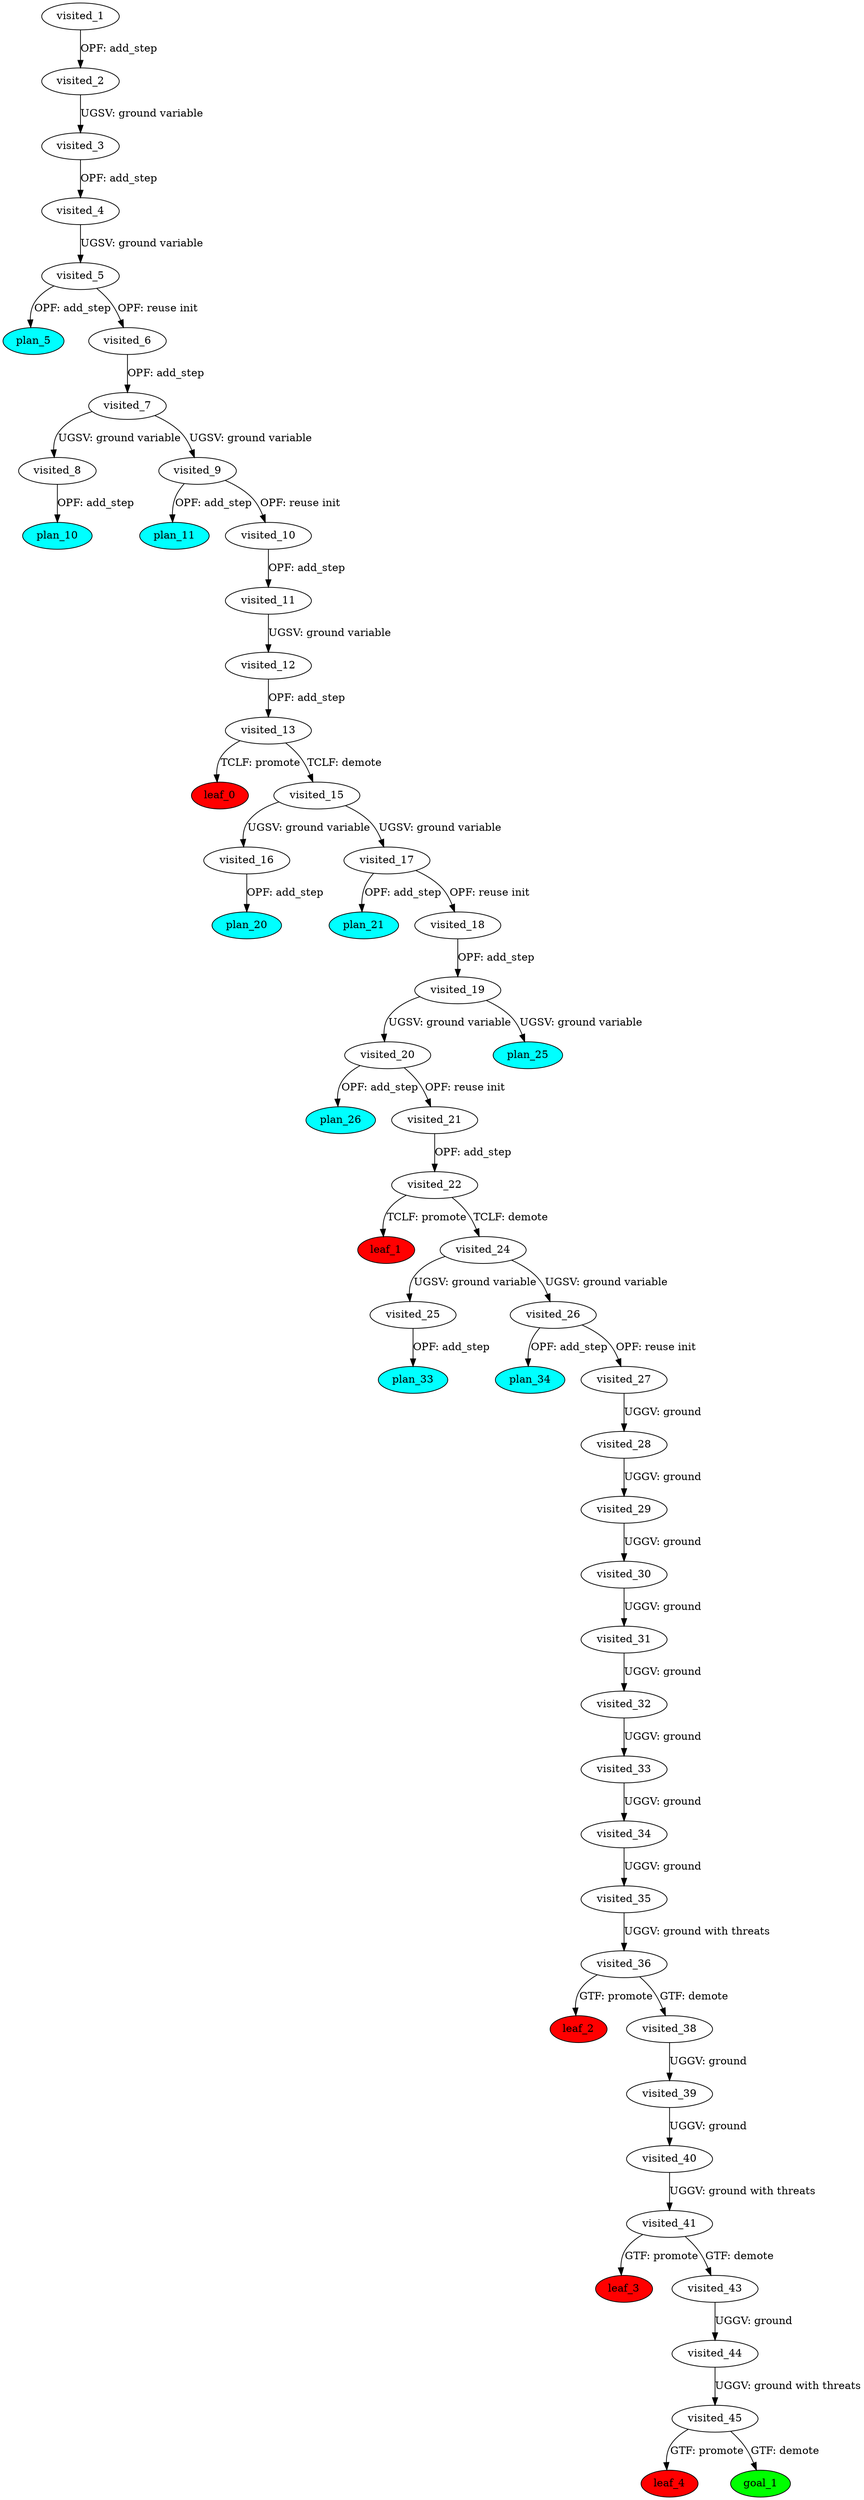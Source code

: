digraph {
	"5072f1cf-5f35-3653-2b3d-c194f40fde9c" [label=plan_0 fillcolor=cyan style=filled]
	"5072f1cf-5f35-3653-2b3d-c194f40fde9c" [label=visited_1 fillcolor=white style=filled]
	"198bc155-1a08-62a4-0ac0-2013c5932dd0" [label=plan_1 fillcolor=cyan style=filled]
	"5072f1cf-5f35-3653-2b3d-c194f40fde9c" -> "198bc155-1a08-62a4-0ac0-2013c5932dd0" [label="OPF: add_step"]
	"198bc155-1a08-62a4-0ac0-2013c5932dd0" [label=visited_2 fillcolor=white style=filled]
	"0848b47e-1aaf-c121-2329-a8933f48b04a" [label=plan_2 fillcolor=cyan style=filled]
	"198bc155-1a08-62a4-0ac0-2013c5932dd0" -> "0848b47e-1aaf-c121-2329-a8933f48b04a" [label="UGSV: ground variable"]
	"0848b47e-1aaf-c121-2329-a8933f48b04a" [label=visited_3 fillcolor=white style=filled]
	"3e823d10-6119-a6c0-1474-4f752b5fc389" [label=plan_3 fillcolor=cyan style=filled]
	"0848b47e-1aaf-c121-2329-a8933f48b04a" -> "3e823d10-6119-a6c0-1474-4f752b5fc389" [label="OPF: add_step"]
	"3e823d10-6119-a6c0-1474-4f752b5fc389" [label=visited_4 fillcolor=white style=filled]
	"5f31f8e8-2f9c-0fa5-6e3b-d57294f45132" [label=plan_4 fillcolor=cyan style=filled]
	"3e823d10-6119-a6c0-1474-4f752b5fc389" -> "5f31f8e8-2f9c-0fa5-6e3b-d57294f45132" [label="UGSV: ground variable"]
	"5f31f8e8-2f9c-0fa5-6e3b-d57294f45132" [label=visited_5 fillcolor=white style=filled]
	"b01c8e5a-d2dd-15c7-b2a7-20d4bfb08eec" [label=plan_5 fillcolor=cyan style=filled]
	"5f31f8e8-2f9c-0fa5-6e3b-d57294f45132" -> "b01c8e5a-d2dd-15c7-b2a7-20d4bfb08eec" [label="OPF: add_step"]
	"2f516fe6-65bd-e9f1-d603-c492349a95d0" [label=plan_6 fillcolor=cyan style=filled]
	"5f31f8e8-2f9c-0fa5-6e3b-d57294f45132" -> "2f516fe6-65bd-e9f1-d603-c492349a95d0" [label="OPF: reuse init"]
	"2f516fe6-65bd-e9f1-d603-c492349a95d0" [label=visited_6 fillcolor=white style=filled]
	"8bd0e287-b65a-8e0f-b9b9-bde3f7107193" [label=plan_7 fillcolor=cyan style=filled]
	"2f516fe6-65bd-e9f1-d603-c492349a95d0" -> "8bd0e287-b65a-8e0f-b9b9-bde3f7107193" [label="OPF: add_step"]
	"8bd0e287-b65a-8e0f-b9b9-bde3f7107193" [label=visited_7 fillcolor=white style=filled]
	"c9abc218-1f09-ea28-49c9-c5f8e4d6a677" [label=plan_8 fillcolor=cyan style=filled]
	"8bd0e287-b65a-8e0f-b9b9-bde3f7107193" -> "c9abc218-1f09-ea28-49c9-c5f8e4d6a677" [label="UGSV: ground variable"]
	"c76b3113-f162-77bb-369b-c1c3f9aa5c86" [label=plan_9 fillcolor=cyan style=filled]
	"8bd0e287-b65a-8e0f-b9b9-bde3f7107193" -> "c76b3113-f162-77bb-369b-c1c3f9aa5c86" [label="UGSV: ground variable"]
	"c9abc218-1f09-ea28-49c9-c5f8e4d6a677" [label=visited_8 fillcolor=white style=filled]
	"430afae7-66c2-1a4e-0630-1c6dc97e412d" [label=plan_10 fillcolor=cyan style=filled]
	"c9abc218-1f09-ea28-49c9-c5f8e4d6a677" -> "430afae7-66c2-1a4e-0630-1c6dc97e412d" [label="OPF: add_step"]
	"c76b3113-f162-77bb-369b-c1c3f9aa5c86" [label=visited_9 fillcolor=white style=filled]
	"23a12d58-10fb-27b3-c8be-5c5bc9f42638" [label=plan_11 fillcolor=cyan style=filled]
	"c76b3113-f162-77bb-369b-c1c3f9aa5c86" -> "23a12d58-10fb-27b3-c8be-5c5bc9f42638" [label="OPF: add_step"]
	"c321589b-302d-5c20-4ed0-d8bde8d7b4cf" [label=plan_12 fillcolor=cyan style=filled]
	"c76b3113-f162-77bb-369b-c1c3f9aa5c86" -> "c321589b-302d-5c20-4ed0-d8bde8d7b4cf" [label="OPF: reuse init"]
	"c321589b-302d-5c20-4ed0-d8bde8d7b4cf" [label=visited_10 fillcolor=white style=filled]
	"f42ebe7f-f3e3-0865-8c6a-90c53224ccc9" [label=plan_13 fillcolor=cyan style=filled]
	"c321589b-302d-5c20-4ed0-d8bde8d7b4cf" -> "f42ebe7f-f3e3-0865-8c6a-90c53224ccc9" [label="OPF: add_step"]
	"f42ebe7f-f3e3-0865-8c6a-90c53224ccc9" [label=visited_11 fillcolor=white style=filled]
	"9719d732-9bb5-3856-29a0-a4bd79cb4070" [label=plan_14 fillcolor=cyan style=filled]
	"f42ebe7f-f3e3-0865-8c6a-90c53224ccc9" -> "9719d732-9bb5-3856-29a0-a4bd79cb4070" [label="UGSV: ground variable"]
	"9719d732-9bb5-3856-29a0-a4bd79cb4070" [label=visited_12 fillcolor=white style=filled]
	"016b222f-062c-a4ea-4451-2c655accfd1d" [label=plan_15 fillcolor=cyan style=filled]
	"9719d732-9bb5-3856-29a0-a4bd79cb4070" -> "016b222f-062c-a4ea-4451-2c655accfd1d" [label="OPF: add_step"]
	"016b222f-062c-a4ea-4451-2c655accfd1d" [label=visited_13 fillcolor=white style=filled]
	"206771b8-3db1-7258-e909-855433082cb5" [label=plan_16 fillcolor=cyan style=filled]
	"016b222f-062c-a4ea-4451-2c655accfd1d" -> "206771b8-3db1-7258-e909-855433082cb5" [label="TCLF: promote"]
	"08485159-6240-a4e5-2a9d-ba8aea66cf46" [label=plan_17 fillcolor=cyan style=filled]
	"016b222f-062c-a4ea-4451-2c655accfd1d" -> "08485159-6240-a4e5-2a9d-ba8aea66cf46" [label="TCLF: demote"]
	"206771b8-3db1-7258-e909-855433082cb5" [label=visited_14 fillcolor=white style=filled]
	"206771b8-3db1-7258-e909-855433082cb5" [label=leaf_0 fillcolor=red style=filled]
	"08485159-6240-a4e5-2a9d-ba8aea66cf46" [label=visited_15 fillcolor=white style=filled]
	"e9a43272-b578-e6da-3200-c7684bc43d1b" [label=plan_18 fillcolor=cyan style=filled]
	"08485159-6240-a4e5-2a9d-ba8aea66cf46" -> "e9a43272-b578-e6da-3200-c7684bc43d1b" [label="UGSV: ground variable"]
	"bf2c8f61-4e2a-bbaa-2717-83c6a7e48225" [label=plan_19 fillcolor=cyan style=filled]
	"08485159-6240-a4e5-2a9d-ba8aea66cf46" -> "bf2c8f61-4e2a-bbaa-2717-83c6a7e48225" [label="UGSV: ground variable"]
	"e9a43272-b578-e6da-3200-c7684bc43d1b" [label=visited_16 fillcolor=white style=filled]
	"9fbe3bfc-802b-80c0-e1c6-d705ce06547a" [label=plan_20 fillcolor=cyan style=filled]
	"e9a43272-b578-e6da-3200-c7684bc43d1b" -> "9fbe3bfc-802b-80c0-e1c6-d705ce06547a" [label="OPF: add_step"]
	"bf2c8f61-4e2a-bbaa-2717-83c6a7e48225" [label=visited_17 fillcolor=white style=filled]
	"59a6687c-a3a8-ee90-6090-dcec4b88589e" [label=plan_21 fillcolor=cyan style=filled]
	"bf2c8f61-4e2a-bbaa-2717-83c6a7e48225" -> "59a6687c-a3a8-ee90-6090-dcec4b88589e" [label="OPF: add_step"]
	"8e17666b-9760-384e-79dd-2526aadd78f7" [label=plan_22 fillcolor=cyan style=filled]
	"bf2c8f61-4e2a-bbaa-2717-83c6a7e48225" -> "8e17666b-9760-384e-79dd-2526aadd78f7" [label="OPF: reuse init"]
	"8e17666b-9760-384e-79dd-2526aadd78f7" [label=visited_18 fillcolor=white style=filled]
	"de75e724-8edd-7a88-3831-67fe65faeb7f" [label=plan_23 fillcolor=cyan style=filled]
	"8e17666b-9760-384e-79dd-2526aadd78f7" -> "de75e724-8edd-7a88-3831-67fe65faeb7f" [label="OPF: add_step"]
	"de75e724-8edd-7a88-3831-67fe65faeb7f" [label=visited_19 fillcolor=white style=filled]
	"7777eeac-606a-291e-a49d-b1ededad3695" [label=plan_24 fillcolor=cyan style=filled]
	"de75e724-8edd-7a88-3831-67fe65faeb7f" -> "7777eeac-606a-291e-a49d-b1ededad3695" [label="UGSV: ground variable"]
	"982c650f-475f-68d6-ac2a-a2340ebe1a21" [label=plan_25 fillcolor=cyan style=filled]
	"de75e724-8edd-7a88-3831-67fe65faeb7f" -> "982c650f-475f-68d6-ac2a-a2340ebe1a21" [label="UGSV: ground variable"]
	"7777eeac-606a-291e-a49d-b1ededad3695" [label=visited_20 fillcolor=white style=filled]
	"8abad6fd-39fd-a214-4a3b-c392c2ad5365" [label=plan_26 fillcolor=cyan style=filled]
	"7777eeac-606a-291e-a49d-b1ededad3695" -> "8abad6fd-39fd-a214-4a3b-c392c2ad5365" [label="OPF: add_step"]
	"0c246d51-d4a3-2fa9-2907-b19247897b0c" [label=plan_27 fillcolor=cyan style=filled]
	"7777eeac-606a-291e-a49d-b1ededad3695" -> "0c246d51-d4a3-2fa9-2907-b19247897b0c" [label="OPF: reuse init"]
	"0c246d51-d4a3-2fa9-2907-b19247897b0c" [label=visited_21 fillcolor=white style=filled]
	"2d6fe18d-302f-3d41-9fd6-362f9076ae4b" [label=plan_28 fillcolor=cyan style=filled]
	"0c246d51-d4a3-2fa9-2907-b19247897b0c" -> "2d6fe18d-302f-3d41-9fd6-362f9076ae4b" [label="OPF: add_step"]
	"2d6fe18d-302f-3d41-9fd6-362f9076ae4b" [label=visited_22 fillcolor=white style=filled]
	"b7d0d6a7-76c5-f618-e128-20d5e0e22d0d" [label=plan_29 fillcolor=cyan style=filled]
	"2d6fe18d-302f-3d41-9fd6-362f9076ae4b" -> "b7d0d6a7-76c5-f618-e128-20d5e0e22d0d" [label="TCLF: promote"]
	"24f3f367-a6cc-b7b7-8e77-1b2461b0e190" [label=plan_30 fillcolor=cyan style=filled]
	"2d6fe18d-302f-3d41-9fd6-362f9076ae4b" -> "24f3f367-a6cc-b7b7-8e77-1b2461b0e190" [label="TCLF: demote"]
	"b7d0d6a7-76c5-f618-e128-20d5e0e22d0d" [label=visited_23 fillcolor=white style=filled]
	"b7d0d6a7-76c5-f618-e128-20d5e0e22d0d" [label=leaf_1 fillcolor=red style=filled]
	"24f3f367-a6cc-b7b7-8e77-1b2461b0e190" [label=visited_24 fillcolor=white style=filled]
	"a0f38edb-81d9-566e-dc99-a80cc3d8e98b" [label=plan_31 fillcolor=cyan style=filled]
	"24f3f367-a6cc-b7b7-8e77-1b2461b0e190" -> "a0f38edb-81d9-566e-dc99-a80cc3d8e98b" [label="UGSV: ground variable"]
	"67c9f090-8dcc-396b-256d-d1dd05c3c322" [label=plan_32 fillcolor=cyan style=filled]
	"24f3f367-a6cc-b7b7-8e77-1b2461b0e190" -> "67c9f090-8dcc-396b-256d-d1dd05c3c322" [label="UGSV: ground variable"]
	"a0f38edb-81d9-566e-dc99-a80cc3d8e98b" [label=visited_25 fillcolor=white style=filled]
	"dcb3c7b0-ee2b-2bbb-aa15-8f57b2c8b79c" [label=plan_33 fillcolor=cyan style=filled]
	"a0f38edb-81d9-566e-dc99-a80cc3d8e98b" -> "dcb3c7b0-ee2b-2bbb-aa15-8f57b2c8b79c" [label="OPF: add_step"]
	"67c9f090-8dcc-396b-256d-d1dd05c3c322" [label=visited_26 fillcolor=white style=filled]
	"28aa973d-223c-9ff3-d808-460bd80165e9" [label=plan_34 fillcolor=cyan style=filled]
	"67c9f090-8dcc-396b-256d-d1dd05c3c322" -> "28aa973d-223c-9ff3-d808-460bd80165e9" [label="OPF: add_step"]
	"9425399b-4206-4e9b-2a40-62cd437ec4e2" [label=plan_35 fillcolor=cyan style=filled]
	"67c9f090-8dcc-396b-256d-d1dd05c3c322" -> "9425399b-4206-4e9b-2a40-62cd437ec4e2" [label="OPF: reuse init"]
	"9425399b-4206-4e9b-2a40-62cd437ec4e2" [label=visited_27 fillcolor=white style=filled]
	"9f7ed868-eeaf-5c65-d742-a781558a5ec2" [label=plan_36 fillcolor=cyan style=filled]
	"9425399b-4206-4e9b-2a40-62cd437ec4e2" -> "9f7ed868-eeaf-5c65-d742-a781558a5ec2" [label="UGGV: ground"]
	"9f7ed868-eeaf-5c65-d742-a781558a5ec2" [label=visited_28 fillcolor=white style=filled]
	"6dd11454-80e2-d41f-9b35-0b10099e851f" [label=plan_37 fillcolor=cyan style=filled]
	"9f7ed868-eeaf-5c65-d742-a781558a5ec2" -> "6dd11454-80e2-d41f-9b35-0b10099e851f" [label="UGGV: ground"]
	"6dd11454-80e2-d41f-9b35-0b10099e851f" [label=visited_29 fillcolor=white style=filled]
	"30a722e9-3a23-cfde-986e-e2be9c162082" [label=plan_38 fillcolor=cyan style=filled]
	"6dd11454-80e2-d41f-9b35-0b10099e851f" -> "30a722e9-3a23-cfde-986e-e2be9c162082" [label="UGGV: ground"]
	"30a722e9-3a23-cfde-986e-e2be9c162082" [label=visited_30 fillcolor=white style=filled]
	"d6e7175f-9704-8478-762b-760f36c52846" [label=plan_39 fillcolor=cyan style=filled]
	"30a722e9-3a23-cfde-986e-e2be9c162082" -> "d6e7175f-9704-8478-762b-760f36c52846" [label="UGGV: ground"]
	"d6e7175f-9704-8478-762b-760f36c52846" [label=visited_31 fillcolor=white style=filled]
	"5354298f-ca97-f98a-06a4-960ab94e6924" [label=plan_40 fillcolor=cyan style=filled]
	"d6e7175f-9704-8478-762b-760f36c52846" -> "5354298f-ca97-f98a-06a4-960ab94e6924" [label="UGGV: ground"]
	"5354298f-ca97-f98a-06a4-960ab94e6924" [label=visited_32 fillcolor=white style=filled]
	"4b6b78d9-8999-fa00-74f6-91fc66df6734" [label=plan_41 fillcolor=cyan style=filled]
	"5354298f-ca97-f98a-06a4-960ab94e6924" -> "4b6b78d9-8999-fa00-74f6-91fc66df6734" [label="UGGV: ground"]
	"4b6b78d9-8999-fa00-74f6-91fc66df6734" [label=visited_33 fillcolor=white style=filled]
	"313183a4-a104-c249-9ec7-52fda0b62961" [label=plan_42 fillcolor=cyan style=filled]
	"4b6b78d9-8999-fa00-74f6-91fc66df6734" -> "313183a4-a104-c249-9ec7-52fda0b62961" [label="UGGV: ground"]
	"313183a4-a104-c249-9ec7-52fda0b62961" [label=visited_34 fillcolor=white style=filled]
	"010eaa78-2f40-c4ae-7a65-75bca5c3b0c3" [label=plan_43 fillcolor=cyan style=filled]
	"313183a4-a104-c249-9ec7-52fda0b62961" -> "010eaa78-2f40-c4ae-7a65-75bca5c3b0c3" [label="UGGV: ground"]
	"010eaa78-2f40-c4ae-7a65-75bca5c3b0c3" [label=visited_35 fillcolor=white style=filled]
	"599f73e9-b74a-9cce-12fb-e1c78280aa2a" [label=plan_44 fillcolor=cyan style=filled]
	"010eaa78-2f40-c4ae-7a65-75bca5c3b0c3" -> "599f73e9-b74a-9cce-12fb-e1c78280aa2a" [label="UGGV: ground with threats"]
	"599f73e9-b74a-9cce-12fb-e1c78280aa2a" [label=visited_36 fillcolor=white style=filled]
	"a5b9bc8f-b041-072f-3dbb-729f64c797b7" [label=plan_45 fillcolor=cyan style=filled]
	"599f73e9-b74a-9cce-12fb-e1c78280aa2a" -> "a5b9bc8f-b041-072f-3dbb-729f64c797b7" [label="GTF: promote"]
	"0afcd361-2fe8-954c-8e2f-9b3458f5bc54" [label=plan_46 fillcolor=cyan style=filled]
	"599f73e9-b74a-9cce-12fb-e1c78280aa2a" -> "0afcd361-2fe8-954c-8e2f-9b3458f5bc54" [label="GTF: demote"]
	"a5b9bc8f-b041-072f-3dbb-729f64c797b7" [label=visited_37 fillcolor=white style=filled]
	"a5b9bc8f-b041-072f-3dbb-729f64c797b7" [label=leaf_2 fillcolor=red style=filled]
	"0afcd361-2fe8-954c-8e2f-9b3458f5bc54" [label=visited_38 fillcolor=white style=filled]
	"09b33c79-57ae-6747-8387-05ff46717239" [label=plan_47 fillcolor=cyan style=filled]
	"0afcd361-2fe8-954c-8e2f-9b3458f5bc54" -> "09b33c79-57ae-6747-8387-05ff46717239" [label="UGGV: ground"]
	"09b33c79-57ae-6747-8387-05ff46717239" [label=visited_39 fillcolor=white style=filled]
	"440a668e-742a-c793-c928-3e411ab5c02c" [label=plan_48 fillcolor=cyan style=filled]
	"09b33c79-57ae-6747-8387-05ff46717239" -> "440a668e-742a-c793-c928-3e411ab5c02c" [label="UGGV: ground"]
	"440a668e-742a-c793-c928-3e411ab5c02c" [label=visited_40 fillcolor=white style=filled]
	"cec2d232-1bfc-7ba4-2af9-34f65f25b13a" [label=plan_49 fillcolor=cyan style=filled]
	"440a668e-742a-c793-c928-3e411ab5c02c" -> "cec2d232-1bfc-7ba4-2af9-34f65f25b13a" [label="UGGV: ground with threats"]
	"cec2d232-1bfc-7ba4-2af9-34f65f25b13a" [label=visited_41 fillcolor=white style=filled]
	"6b5e96bd-31fb-bb65-f294-83526b691d84" [label=plan_50 fillcolor=cyan style=filled]
	"cec2d232-1bfc-7ba4-2af9-34f65f25b13a" -> "6b5e96bd-31fb-bb65-f294-83526b691d84" [label="GTF: promote"]
	"e00363e3-1762-b5f3-261f-e2a5b72346ea" [label=plan_51 fillcolor=cyan style=filled]
	"cec2d232-1bfc-7ba4-2af9-34f65f25b13a" -> "e00363e3-1762-b5f3-261f-e2a5b72346ea" [label="GTF: demote"]
	"6b5e96bd-31fb-bb65-f294-83526b691d84" [label=visited_42 fillcolor=white style=filled]
	"6b5e96bd-31fb-bb65-f294-83526b691d84" [label=leaf_3 fillcolor=red style=filled]
	"e00363e3-1762-b5f3-261f-e2a5b72346ea" [label=visited_43 fillcolor=white style=filled]
	"c534edf0-8093-4540-c8ac-7b44d5c3f977" [label=plan_52 fillcolor=cyan style=filled]
	"e00363e3-1762-b5f3-261f-e2a5b72346ea" -> "c534edf0-8093-4540-c8ac-7b44d5c3f977" [label="UGGV: ground"]
	"c534edf0-8093-4540-c8ac-7b44d5c3f977" [label=visited_44 fillcolor=white style=filled]
	"df908f16-03c3-3792-1f58-9141c976a8e8" [label=plan_53 fillcolor=cyan style=filled]
	"c534edf0-8093-4540-c8ac-7b44d5c3f977" -> "df908f16-03c3-3792-1f58-9141c976a8e8" [label="UGGV: ground with threats"]
	"df908f16-03c3-3792-1f58-9141c976a8e8" [label=visited_45 fillcolor=white style=filled]
	"7eb46c82-3421-425a-d8fc-0f682af221d7" [label=plan_54 fillcolor=cyan style=filled]
	"df908f16-03c3-3792-1f58-9141c976a8e8" -> "7eb46c82-3421-425a-d8fc-0f682af221d7" [label="GTF: promote"]
	"de5b7c48-8685-808a-7804-87314ca04e2f" [label=plan_55 fillcolor=cyan style=filled]
	"df908f16-03c3-3792-1f58-9141c976a8e8" -> "de5b7c48-8685-808a-7804-87314ca04e2f" [label="GTF: demote"]
	"7eb46c82-3421-425a-d8fc-0f682af221d7" [label=visited_46 fillcolor=white style=filled]
	"7eb46c82-3421-425a-d8fc-0f682af221d7" [label=leaf_4 fillcolor=red style=filled]
	"de5b7c48-8685-808a-7804-87314ca04e2f" [label=visited_47 fillcolor=white style=filled]
	"de5b7c48-8685-808a-7804-87314ca04e2f" [label=goal_1 fillcolor=green style=filled]
}
